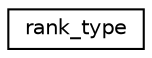 digraph "Graphical Class Hierarchy"
{
 // LATEX_PDF_SIZE
  edge [fontname="Helvetica",fontsize="10",labelfontname="Helvetica",labelfontsize="10"];
  node [fontname="Helvetica",fontsize="10",shape=record];
  rankdir="LR";
  Node0 [label="rank_type",height=0.2,width=0.4,color="black", fillcolor="white", style="filled",URL="$classrank__type.html",tooltip=" "];
}
